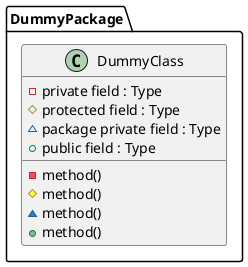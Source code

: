 @startuml
package DummyPackage {
  class DummyClass {
    -private field : Type
    #protected field : Type
    ~package private field : Type
    +public field : Type
    -method()
    #method()
    ~method()
    +method()
  }
}
@enduml

@startuml
Class01 <|-- Class02
Class03 *-- Class04
Class05 o-- Class06
Class07 .. Class08
Class09 -- Class10
@enduml

@startuml
Class11 <|.. Class12
Class13 --> Class14
Class15 ..> Class16
Class17 ..|> Class18
Class19 <--* Class20
@enduml

@startuml
Class21 #-- Class22
Class23 x-- Class24
Class25 }-- Class26
Class27 +-- Class28
Class29 ^-- Class30
@enduml

@startuml

abstract class AbstractClass {

}
interface Interface {
  +Funktion() : Data
}

class ArrayList {
  Object[] elementData
  size()
}

enum Enum {
  ONE
  TWO
  THREE
}

annotation Anotation

@enduml
